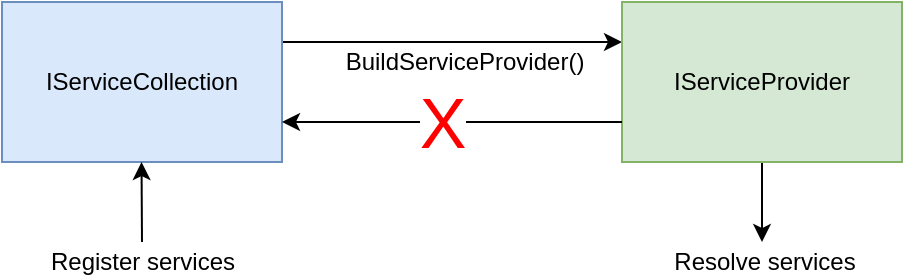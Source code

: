 <mxfile version="14.9.4" type="device" pages="2"><diagram id="hmfl43jPZlvkX4Q17NRN" name="microsoft di lifetime"><mxGraphModel dx="421" dy="851" grid="1" gridSize="10" guides="1" tooltips="1" connect="1" arrows="1" fold="1" page="1" pageScale="1" pageWidth="827" pageHeight="1169" math="0" shadow="0"><root><mxCell id="0"/><mxCell id="1" parent="0"/><mxCell id="dBjSDo06L2mDN50dm0EY-1" style="edgeStyle=orthogonalEdgeStyle;rounded=0;orthogonalLoop=1;jettySize=auto;html=1;exitX=1;exitY=0.25;exitDx=0;exitDy=0;fontSize=12;" edge="1" parent="1" source="dBjSDo06L2mDN50dm0EY-3"><mxGeometry relative="1" as="geometry"><mxPoint x="1326" y="260" as="targetPoint"/></mxGeometry></mxCell><mxCell id="dBjSDo06L2mDN50dm0EY-2" value="BuildServiceProvider()" style="edgeLabel;html=1;align=center;verticalAlign=middle;resizable=0;points=[];fontSize=12;" vertex="1" connectable="0" parent="dBjSDo06L2mDN50dm0EY-1"><mxGeometry x="-0.173" y="1" relative="1" as="geometry"><mxPoint x="20" y="11" as="offset"/></mxGeometry></mxCell><mxCell id="dBjSDo06L2mDN50dm0EY-3" value="IServiceCollection" style="rounded=0;whiteSpace=wrap;html=1;fillColor=#dae8fc;strokeColor=#6c8ebf;" vertex="1" parent="1"><mxGeometry x="1016" y="240" width="140" height="80" as="geometry"/></mxCell><mxCell id="dBjSDo06L2mDN50dm0EY-4" style="edgeStyle=orthogonalEdgeStyle;rounded=0;orthogonalLoop=1;jettySize=auto;html=1;exitX=0.5;exitY=1;exitDx=0;exitDy=0;fontSize=12;" edge="1" parent="1" source="dBjSDo06L2mDN50dm0EY-6"><mxGeometry relative="1" as="geometry"><mxPoint x="1396" y="360" as="targetPoint"/></mxGeometry></mxCell><mxCell id="dBjSDo06L2mDN50dm0EY-5" value="Resolve services" style="edgeLabel;html=1;align=center;verticalAlign=middle;resizable=0;points=[];fontSize=12;" vertex="1" connectable="0" parent="dBjSDo06L2mDN50dm0EY-4"><mxGeometry x="0.264" relative="1" as="geometry"><mxPoint y="25" as="offset"/></mxGeometry></mxCell><mxCell id="dBjSDo06L2mDN50dm0EY-6" value="IServiceProvider" style="rounded=0;whiteSpace=wrap;html=1;fillColor=#d5e8d4;strokeColor=#82b366;" vertex="1" parent="1"><mxGeometry x="1326" y="240" width="140" height="80" as="geometry"/></mxCell><mxCell id="dBjSDo06L2mDN50dm0EY-7" value="" style="endArrow=classic;html=1;fontSize=12;" edge="1" parent="1"><mxGeometry width="50" height="50" relative="1" as="geometry"><mxPoint x="1086" y="360" as="sourcePoint"/><mxPoint x="1085.76" y="320" as="targetPoint"/></mxGeometry></mxCell><mxCell id="dBjSDo06L2mDN50dm0EY-8" value="Register services" style="edgeLabel;html=1;align=center;verticalAlign=middle;resizable=0;points=[];fontSize=12;" vertex="1" connectable="0" parent="dBjSDo06L2mDN50dm0EY-7"><mxGeometry x="-0.327" y="1" relative="1" as="geometry"><mxPoint x="1" y="23" as="offset"/></mxGeometry></mxCell><mxCell id="dBjSDo06L2mDN50dm0EY-9" value="" style="endArrow=classic;html=1;fontSize=12;" edge="1" parent="1"><mxGeometry width="50" height="50" relative="1" as="geometry"><mxPoint x="1326" y="300" as="sourcePoint"/><mxPoint x="1156" y="300" as="targetPoint"/></mxGeometry></mxCell><mxCell id="dBjSDo06L2mDN50dm0EY-10" value="X" style="edgeLabel;html=1;align=center;verticalAlign=middle;resizable=0;points=[];fontSize=35;fontColor=#FF0000;" vertex="1" connectable="0" parent="dBjSDo06L2mDN50dm0EY-9"><mxGeometry x="0.082" relative="1" as="geometry"><mxPoint x="2" as="offset"/></mxGeometry></mxCell></root></mxGraphModel></diagram><diagram id="fs3Tr__b73ATeO5CO7Xl" name="strategy flow"><mxGraphModel dx="421" dy="851" grid="1" gridSize="10" guides="1" tooltips="1" connect="1" arrows="1" fold="1" page="1" pageScale="1" pageWidth="827" pageHeight="1169" math="0" shadow="0"><root><mxCell id="BQzheSfLo0hx44E-u_5L-0"/><mxCell id="BQzheSfLo0hx44E-u_5L-1" parent="BQzheSfLo0hx44E-u_5L-0"/><mxCell id="rAqNyvrY8o2uW9k5QPnx-0" value="Strategy Client" style="rounded=0;whiteSpace=wrap;html=1;fillColor=#ffe6cc;strokeColor=#d79b00;" vertex="1" parent="BQzheSfLo0hx44E-u_5L-1"><mxGeometry x="920" y="220" width="120" height="80" as="geometry"/></mxCell><mxCell id="rAqNyvrY8o2uW9k5QPnx-1" value="Context Object&lt;br&gt;&lt;br&gt;&lt;br&gt;select strategy&lt;br&gt;implementation" style="rounded=0;whiteSpace=wrap;html=1;fillColor=#dae8fc;strokeColor=#6c8ebf;" vertex="1" parent="BQzheSfLo0hx44E-u_5L-1"><mxGeometry x="1160" y="120" width="120" height="280" as="geometry"/></mxCell><mxCell id="rAqNyvrY8o2uW9k5QPnx-2" value="Strategy implementation" style="rounded=0;whiteSpace=wrap;html=1;fillColor=#e1d5e7;strokeColor=#9673a6;" vertex="1" parent="BQzheSfLo0hx44E-u_5L-1"><mxGeometry x="1400" y="120" width="120" height="80" as="geometry"/></mxCell><mxCell id="rAqNyvrY8o2uW9k5QPnx-3" value="Strategy implementation" style="rounded=0;whiteSpace=wrap;html=1;fillColor=#e1d5e7;strokeColor=#9673a6;" vertex="1" parent="BQzheSfLo0hx44E-u_5L-1"><mxGeometry x="1400" y="220" width="120" height="80" as="geometry"/></mxCell><mxCell id="rAqNyvrY8o2uW9k5QPnx-4" value="Strategy implementation" style="rounded=0;whiteSpace=wrap;html=1;fillColor=#e1d5e7;strokeColor=#9673a6;" vertex="1" parent="BQzheSfLo0hx44E-u_5L-1"><mxGeometry x="1400" y="320" width="120" height="80" as="geometry"/></mxCell><mxCell id="rAqNyvrY8o2uW9k5QPnx-5" value="" style="endArrow=classic;startArrow=none;html=1;entryX=0;entryY=0.5;entryDx=0;entryDy=0;exitX=1.004;exitY=0.141;exitDx=0;exitDy=0;exitPerimeter=0;startFill=0;" edge="1" parent="BQzheSfLo0hx44E-u_5L-1"><mxGeometry width="50" height="50" relative="1" as="geometry"><mxPoint x="1280.48" y="359.66" as="sourcePoint"/><mxPoint x="1400" y="360.18" as="targetPoint"/></mxGeometry></mxCell><mxCell id="rAqNyvrY8o2uW9k5QPnx-6" value="execute" style="edgeLabel;html=1;align=center;verticalAlign=middle;resizable=0;points=[];" vertex="1" connectable="0" parent="rAqNyvrY8o2uW9k5QPnx-5"><mxGeometry x="-0.214" y="1" relative="1" as="geometry"><mxPoint x="13" y="1" as="offset"/></mxGeometry></mxCell><mxCell id="rAqNyvrY8o2uW9k5QPnx-7" value="" style="endArrow=classic;startArrow=none;html=1;entryX=0;entryY=0.5;entryDx=0;entryDy=0;exitX=1.004;exitY=0.141;exitDx=0;exitDy=0;exitPerimeter=0;startFill=0;" edge="1" parent="BQzheSfLo0hx44E-u_5L-1"><mxGeometry width="50" height="50" relative="1" as="geometry"><mxPoint x="1280.48" y="259.66" as="sourcePoint"/><mxPoint x="1400" y="260.18" as="targetPoint"/></mxGeometry></mxCell><mxCell id="rAqNyvrY8o2uW9k5QPnx-8" value="execute" style="edgeLabel;html=1;align=center;verticalAlign=middle;resizable=0;points=[];" vertex="1" connectable="0" parent="rAqNyvrY8o2uW9k5QPnx-7"><mxGeometry x="-0.214" y="1" relative="1" as="geometry"><mxPoint x="13" y="1" as="offset"/></mxGeometry></mxCell><mxCell id="rAqNyvrY8o2uW9k5QPnx-9" value="" style="endArrow=classic;startArrow=none;html=1;entryX=0;entryY=0.5;entryDx=0;entryDy=0;exitX=1.004;exitY=0.141;exitDx=0;exitDy=0;exitPerimeter=0;startFill=0;" edge="1" parent="BQzheSfLo0hx44E-u_5L-1"><mxGeometry width="50" height="50" relative="1" as="geometry"><mxPoint x="1280.48" y="159.66" as="sourcePoint"/><mxPoint x="1400" y="160.18" as="targetPoint"/></mxGeometry></mxCell><mxCell id="rAqNyvrY8o2uW9k5QPnx-10" value="execute" style="edgeLabel;html=1;align=center;verticalAlign=middle;resizable=0;points=[];" vertex="1" connectable="0" parent="rAqNyvrY8o2uW9k5QPnx-9"><mxGeometry x="-0.214" y="1" relative="1" as="geometry"><mxPoint x="13" y="1" as="offset"/></mxGeometry></mxCell><mxCell id="rAqNyvrY8o2uW9k5QPnx-11" value="" style="endArrow=classic;startArrow=none;html=1;entryX=0;entryY=0.5;entryDx=0;entryDy=0;exitX=1.004;exitY=0.141;exitDx=0;exitDy=0;exitPerimeter=0;startFill=0;" edge="1" parent="BQzheSfLo0hx44E-u_5L-1"><mxGeometry width="50" height="50" relative="1" as="geometry"><mxPoint x="1040.48" y="259.66" as="sourcePoint"/><mxPoint x="1160" y="260.18" as="targetPoint"/></mxGeometry></mxCell><mxCell id="rAqNyvrY8o2uW9k5QPnx-12" value="Choose strategy,&lt;br&gt;call context instance" style="edgeLabel;html=1;align=center;verticalAlign=middle;resizable=0;points=[];" vertex="1" connectable="0" parent="rAqNyvrY8o2uW9k5QPnx-11"><mxGeometry x="-0.214" y="1" relative="1" as="geometry"><mxPoint x="13" y="1" as="offset"/></mxGeometry></mxCell></root></mxGraphModel></diagram></mxfile>